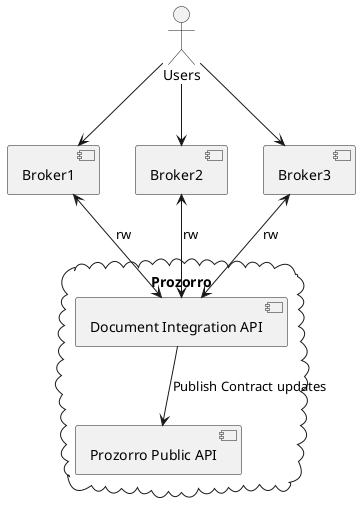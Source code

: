 @startuml

actor Users


component Broker1
component Broker2
component Broker3


Users --> Broker1
Users --> Broker2
Users --> Broker3

cloud  Prozorro {

    component "Document Integration API" as DocAPI


    Broker1 <--> DocAPI: rw
    Broker2 <--> DocAPI: rw
    Broker3 <--> DocAPI: rw


    component "Prozorro Public API" as ProzorroAPI
    DocAPI --> ProzorroAPI: Publish Contract updates
}




@enduml
